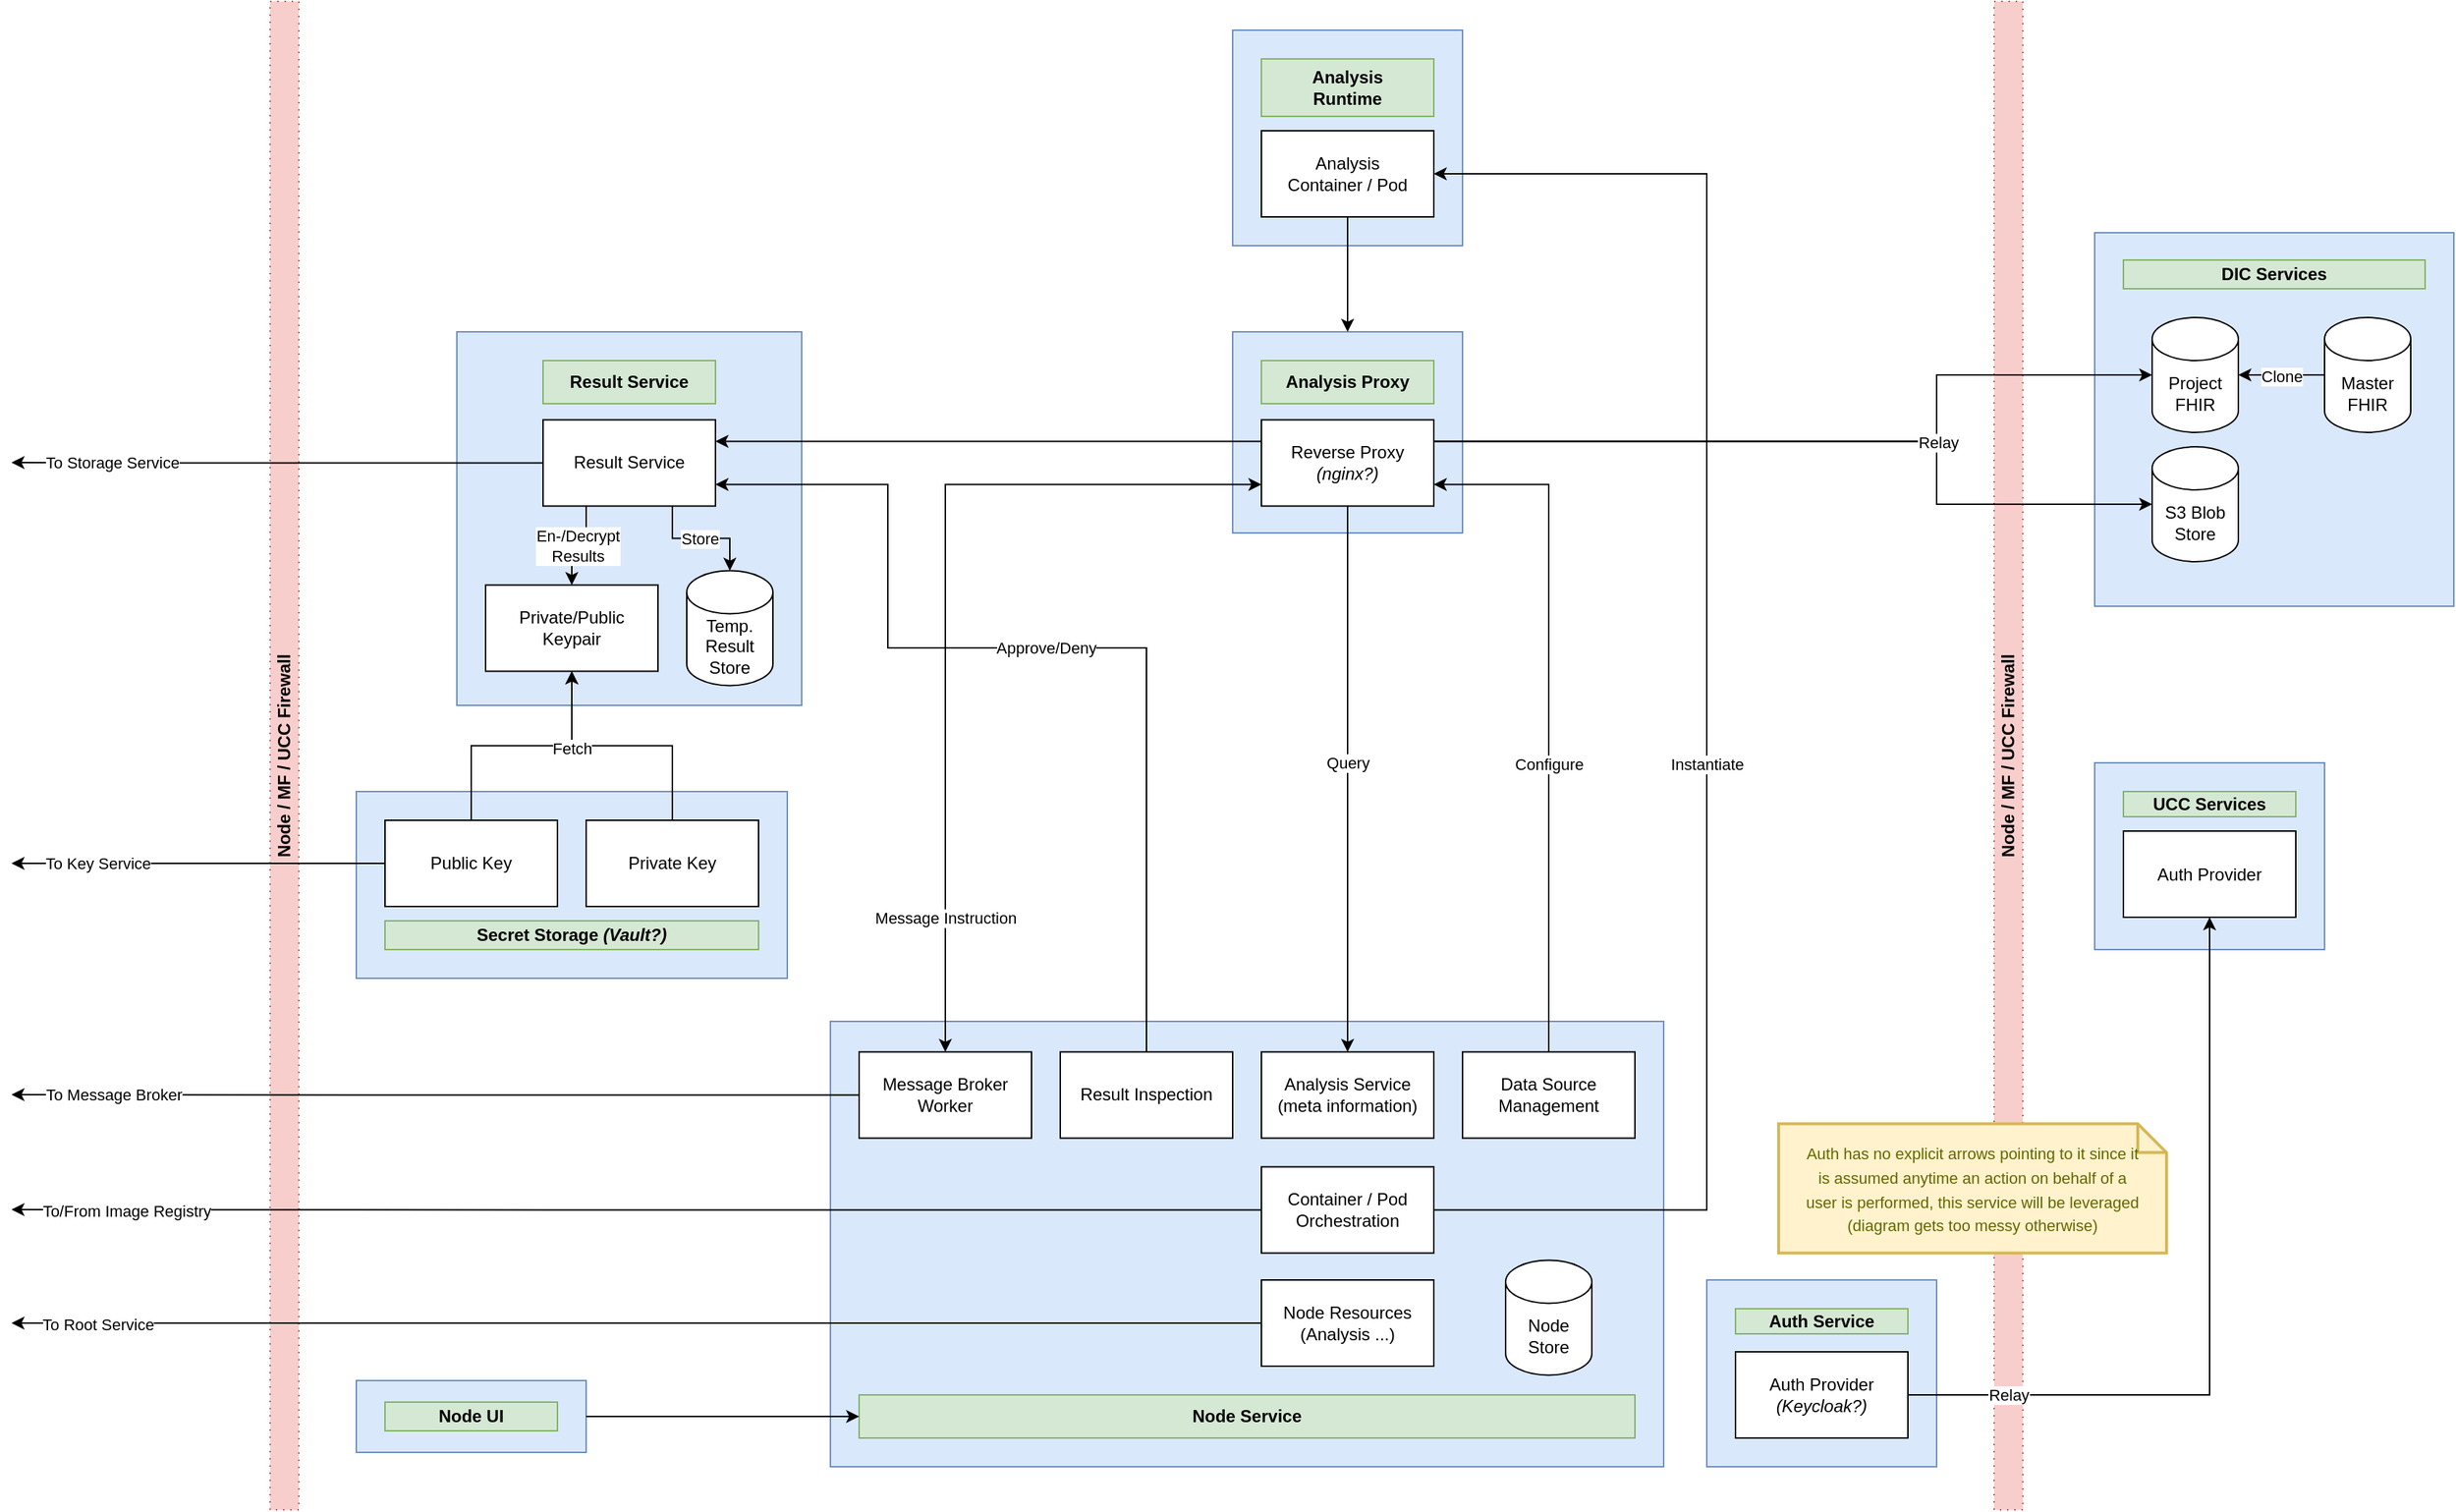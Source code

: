 <mxfile version="22.1.2" type="device">
  <diagram name="Seite-1" id="8FfNwaLF1_TE5Wndri5R">
    <mxGraphModel dx="2620" dy="1099" grid="1" gridSize="10" guides="1" tooltips="1" connect="1" arrows="1" fold="1" page="1" pageScale="1" pageWidth="827" pageHeight="1169" math="0" shadow="0">
      <root>
        <mxCell id="0" />
        <mxCell id="1" parent="0" />
        <mxCell id="DtJ4VASeig7Ck1r89viF-78" value="Node / MF / UCC Firewall" style="rounded=0;whiteSpace=wrap;html=1;fillColor=#f8cecc;strokeColor=#b85450;dashed=1;dashPattern=1 4;fontStyle=1;horizontal=0;" parent="1" vertex="1">
          <mxGeometry x="-200" y="40" width="20" height="1050" as="geometry" />
        </mxCell>
        <mxCell id="DtJ4VASeig7Ck1r89viF-75" value="" style="rounded=0;whiteSpace=wrap;html=1;fillColor=#dae8fc;strokeColor=#6c8ebf;" parent="1" vertex="1">
          <mxGeometry x="190" y="750" width="580" height="310" as="geometry" />
        </mxCell>
        <mxCell id="DtJ4VASeig7Ck1r89viF-49" value="Node / MF / UCC Firewall" style="rounded=0;whiteSpace=wrap;html=1;fillColor=#f8cecc;strokeColor=#b85450;dashed=1;dashPattern=1 4;fontStyle=1;horizontal=0;" parent="1" vertex="1">
          <mxGeometry x="1000" y="40" width="20" height="1050" as="geometry" />
        </mxCell>
        <mxCell id="DtJ4VASeig7Ck1r89viF-48" value="" style="rounded=0;whiteSpace=wrap;html=1;fillColor=#dae8fc;strokeColor=#6c8ebf;" parent="1" vertex="1">
          <mxGeometry x="1070" y="570" width="160" height="130" as="geometry" />
        </mxCell>
        <mxCell id="DtJ4VASeig7Ck1r89viF-10" value="" style="rounded=0;whiteSpace=wrap;html=1;fillColor=#dae8fc;strokeColor=#6c8ebf;" parent="1" vertex="1">
          <mxGeometry x="1070" y="201" width="250" height="260" as="geometry" />
        </mxCell>
        <mxCell id="DtJ4VASeig7Ck1r89viF-6" value="" style="rounded=0;whiteSpace=wrap;html=1;fillColor=#dae8fc;strokeColor=#6c8ebf;" parent="1" vertex="1">
          <mxGeometry x="-70" y="270" width="240" height="260" as="geometry" />
        </mxCell>
        <mxCell id="DtJ4VASeig7Ck1r89viF-4" value="" style="rounded=0;whiteSpace=wrap;html=1;fillColor=#dae8fc;strokeColor=#6c8ebf;" parent="1" vertex="1">
          <mxGeometry x="-140" y="1000" width="160" height="50" as="geometry" />
        </mxCell>
        <mxCell id="DtJ4VASeig7Ck1r89viF-1" value="" style="rounded=0;whiteSpace=wrap;html=1;fillColor=#dae8fc;strokeColor=#6c8ebf;" parent="1" vertex="1">
          <mxGeometry x="-140" y="590" width="300" height="130" as="geometry" />
        </mxCell>
        <mxCell id="DtJ4VASeig7Ck1r89viF-3" value="Node UI" style="rounded=0;whiteSpace=wrap;html=1;fillColor=#d5e8d4;strokeColor=#82b366;fontStyle=1" parent="1" vertex="1">
          <mxGeometry x="-120" y="1015" width="120" height="20" as="geometry" />
        </mxCell>
        <mxCell id="DtJ4VASeig7Ck1r89viF-5" value="Result Service" style="rounded=0;whiteSpace=wrap;html=1;fillColor=#d5e8d4;strokeColor=#82b366;fontStyle=1" parent="1" vertex="1">
          <mxGeometry x="-10" y="290" width="120" height="30" as="geometry" />
        </mxCell>
        <mxCell id="DtJ4VASeig7Ck1r89viF-7" value="" style="rounded=0;whiteSpace=wrap;html=1;fillColor=#dae8fc;strokeColor=#6c8ebf;" parent="1" vertex="1">
          <mxGeometry x="470" y="270" width="160" height="140" as="geometry" />
        </mxCell>
        <mxCell id="DtJ4VASeig7Ck1r89viF-28" style="edgeStyle=orthogonalEdgeStyle;rounded=0;orthogonalLoop=1;jettySize=auto;html=1;exitX=1;exitY=0.25;exitDx=0;exitDy=0;entryX=0;entryY=0.5;entryDx=0;entryDy=0;entryPerimeter=0;" parent="1" source="DtJ4VASeig7Ck1r89viF-8" target="DtJ4VASeig7Ck1r89viF-14" edge="1">
          <mxGeometry relative="1" as="geometry">
            <Array as="points">
              <mxPoint x="960" y="346" />
              <mxPoint x="960" y="300" />
            </Array>
          </mxGeometry>
        </mxCell>
        <mxCell id="fZq8bHVgXu94vc_yzSLM-9" style="edgeStyle=orthogonalEdgeStyle;rounded=0;orthogonalLoop=1;jettySize=auto;html=1;exitX=0;exitY=0.25;exitDx=0;exitDy=0;entryX=1;entryY=0.25;entryDx=0;entryDy=0;" edge="1" parent="1" source="DtJ4VASeig7Ck1r89viF-8" target="DtJ4VASeig7Ck1r89viF-34">
          <mxGeometry relative="1" as="geometry" />
        </mxCell>
        <mxCell id="fZq8bHVgXu94vc_yzSLM-13" style="edgeStyle=orthogonalEdgeStyle;rounded=0;orthogonalLoop=1;jettySize=auto;html=1;exitX=0.5;exitY=1;exitDx=0;exitDy=0;" edge="1" parent="1" source="DtJ4VASeig7Ck1r89viF-8" target="sIKSCeT7I22xQpzKNS8F-3">
          <mxGeometry relative="1" as="geometry" />
        </mxCell>
        <mxCell id="fZq8bHVgXu94vc_yzSLM-14" value="Query" style="edgeLabel;html=1;align=center;verticalAlign=middle;resizable=0;points=[];" vertex="1" connectable="0" parent="fZq8bHVgXu94vc_yzSLM-13">
          <mxGeometry x="-0.028" relative="1" as="geometry">
            <mxPoint y="-6" as="offset" />
          </mxGeometry>
        </mxCell>
        <mxCell id="fZq8bHVgXu94vc_yzSLM-22" style="edgeStyle=orthogonalEdgeStyle;rounded=0;orthogonalLoop=1;jettySize=auto;html=1;exitX=0;exitY=0.75;exitDx=0;exitDy=0;startArrow=classic;startFill=1;" edge="1" parent="1" source="DtJ4VASeig7Ck1r89viF-8" target="fZq8bHVgXu94vc_yzSLM-18">
          <mxGeometry relative="1" as="geometry" />
        </mxCell>
        <mxCell id="fZq8bHVgXu94vc_yzSLM-23" value="Message Instruction" style="edgeLabel;html=1;align=center;verticalAlign=middle;resizable=0;points=[];" vertex="1" connectable="0" parent="fZq8bHVgXu94vc_yzSLM-22">
          <mxGeometry x="0.155" y="-1" relative="1" as="geometry">
            <mxPoint x="1" y="166" as="offset" />
          </mxGeometry>
        </mxCell>
        <mxCell id="DtJ4VASeig7Ck1r89viF-8" value="&lt;span style=&quot;font-weight: 400;&quot;&gt;Reverse Proxy&lt;br&gt;&lt;i&gt;(nginx?)&lt;/i&gt;&lt;br&gt;&lt;/span&gt;" style="rounded=0;whiteSpace=wrap;html=1;fontStyle=1" parent="1" vertex="1">
          <mxGeometry x="490" y="331.25" width="120" height="60" as="geometry" />
        </mxCell>
        <mxCell id="DtJ4VASeig7Ck1r89viF-11" value="DIC Services" style="rounded=0;whiteSpace=wrap;html=1;fillColor=#d5e8d4;strokeColor=#82b366;fontStyle=1" parent="1" vertex="1">
          <mxGeometry x="1090" y="220" width="210" height="20" as="geometry" />
        </mxCell>
        <mxCell id="DtJ4VASeig7Ck1r89viF-12" value="Master&lt;br&gt;FHIR" style="shape=cylinder3;whiteSpace=wrap;html=1;boundedLbl=1;backgroundOutline=1;size=15;" parent="1" vertex="1">
          <mxGeometry x="1230" y="260" width="60" height="80" as="geometry" />
        </mxCell>
        <mxCell id="DtJ4VASeig7Ck1r89viF-14" value="Project&lt;br&gt;FHIR" style="shape=cylinder3;whiteSpace=wrap;html=1;boundedLbl=1;backgroundOutline=1;size=15;" parent="1" vertex="1">
          <mxGeometry x="1110" y="260" width="60" height="80" as="geometry" />
        </mxCell>
        <mxCell id="DtJ4VASeig7Ck1r89viF-15" value="S3 Blob&lt;br&gt;Store" style="shape=cylinder3;whiteSpace=wrap;html=1;boundedLbl=1;backgroundOutline=1;size=15;" parent="1" vertex="1">
          <mxGeometry x="1110" y="350" width="60" height="80" as="geometry" />
        </mxCell>
        <mxCell id="DtJ4VASeig7Ck1r89viF-16" style="edgeStyle=orthogonalEdgeStyle;rounded=0;orthogonalLoop=1;jettySize=auto;html=1;exitX=0;exitY=0.5;exitDx=0;exitDy=0;exitPerimeter=0;entryX=1;entryY=0.5;entryDx=0;entryDy=0;entryPerimeter=0;" parent="1" source="DtJ4VASeig7Ck1r89viF-12" target="DtJ4VASeig7Ck1r89viF-14" edge="1">
          <mxGeometry relative="1" as="geometry" />
        </mxCell>
        <mxCell id="DtJ4VASeig7Ck1r89viF-18" value="Clone" style="edgeLabel;html=1;align=center;verticalAlign=middle;resizable=0;points=[];" parent="DtJ4VASeig7Ck1r89viF-16" vertex="1" connectable="0">
          <mxGeometry x="0.013" y="1" relative="1" as="geometry">
            <mxPoint as="offset" />
          </mxGeometry>
        </mxCell>
        <mxCell id="DtJ4VASeig7Ck1r89viF-19" value="" style="rounded=0;whiteSpace=wrap;html=1;fillColor=#dae8fc;strokeColor=#6c8ebf;" parent="1" vertex="1">
          <mxGeometry x="470" y="60" width="160" height="150" as="geometry" />
        </mxCell>
        <mxCell id="DtJ4VASeig7Ck1r89viF-20" value="Analysis&lt;br&gt;Runtime" style="rounded=0;whiteSpace=wrap;html=1;fillColor=#d5e8d4;strokeColor=#82b366;fontStyle=1" parent="1" vertex="1">
          <mxGeometry x="490" y="80" width="120" height="40" as="geometry" />
        </mxCell>
        <mxCell id="fZq8bHVgXu94vc_yzSLM-10" style="edgeStyle=orthogonalEdgeStyle;rounded=0;orthogonalLoop=1;jettySize=auto;html=1;exitX=0.5;exitY=1;exitDx=0;exitDy=0;" edge="1" parent="1" source="DtJ4VASeig7Ck1r89viF-21" target="DtJ4VASeig7Ck1r89viF-7">
          <mxGeometry relative="1" as="geometry" />
        </mxCell>
        <mxCell id="DtJ4VASeig7Ck1r89viF-21" value="Analysis &lt;br&gt;Container / Pod" style="rounded=0;whiteSpace=wrap;html=1;" parent="1" vertex="1">
          <mxGeometry x="490" y="130" width="120" height="60" as="geometry" />
        </mxCell>
        <mxCell id="DtJ4VASeig7Ck1r89viF-30" style="edgeStyle=orthogonalEdgeStyle;rounded=0;orthogonalLoop=1;jettySize=auto;html=1;exitX=1;exitY=0.25;exitDx=0;exitDy=0;entryX=0;entryY=0.5;entryDx=0;entryDy=0;entryPerimeter=0;" parent="1" source="DtJ4VASeig7Ck1r89viF-8" target="DtJ4VASeig7Ck1r89viF-15" edge="1">
          <mxGeometry relative="1" as="geometry">
            <Array as="points">
              <mxPoint x="960" y="346" />
              <mxPoint x="960" y="390" />
            </Array>
          </mxGeometry>
        </mxCell>
        <mxCell id="fZq8bHVgXu94vc_yzSLM-17" value="Relay" style="edgeLabel;html=1;align=center;verticalAlign=middle;resizable=0;points=[];" vertex="1" connectable="0" parent="DtJ4VASeig7Ck1r89viF-30">
          <mxGeometry x="0.208" y="-1" relative="1" as="geometry">
            <mxPoint x="22" y="-1" as="offset" />
          </mxGeometry>
        </mxCell>
        <mxCell id="DtJ4VASeig7Ck1r89viF-32" value="Analysis Proxy" style="rounded=0;whiteSpace=wrap;html=1;fillColor=#d5e8d4;strokeColor=#82b366;fontStyle=1" parent="1" vertex="1">
          <mxGeometry x="490" y="290" width="120" height="30" as="geometry" />
        </mxCell>
        <mxCell id="DtJ4VASeig7Ck1r89viF-52" style="edgeStyle=orthogonalEdgeStyle;rounded=0;orthogonalLoop=1;jettySize=auto;html=1;exitX=0.5;exitY=0;exitDx=0;exitDy=0;entryX=0.5;entryY=1;entryDx=0;entryDy=0;" parent="1" source="DtJ4VASeig7Ck1r89viF-33" target="DtJ4VASeig7Ck1r89viF-36" edge="1">
          <mxGeometry relative="1" as="geometry">
            <mxPoint x="10" y="521.25" as="targetPoint" />
          </mxGeometry>
        </mxCell>
        <mxCell id="DtJ4VASeig7Ck1r89viF-33" value="Private Key" style="rounded=0;whiteSpace=wrap;html=1;" parent="1" vertex="1">
          <mxGeometry x="20" y="610" width="120" height="60" as="geometry" />
        </mxCell>
        <mxCell id="DtJ4VASeig7Ck1r89viF-39" style="edgeStyle=orthogonalEdgeStyle;rounded=0;orthogonalLoop=1;jettySize=auto;html=1;exitX=0.25;exitY=1;exitDx=0;exitDy=0;" parent="1" source="DtJ4VASeig7Ck1r89viF-34" target="DtJ4VASeig7Ck1r89viF-36" edge="1">
          <mxGeometry relative="1" as="geometry" />
        </mxCell>
        <mxCell id="DtJ4VASeig7Ck1r89viF-40" value="En-/Decrypt&lt;br&gt;Results" style="edgeLabel;html=1;align=center;verticalAlign=middle;resizable=0;points=[];" parent="DtJ4VASeig7Ck1r89viF-39" vertex="1" connectable="0">
          <mxGeometry x="0.031" relative="1" as="geometry">
            <mxPoint as="offset" />
          </mxGeometry>
        </mxCell>
        <mxCell id="DtJ4VASeig7Ck1r89viF-63" style="edgeStyle=orthogonalEdgeStyle;rounded=0;orthogonalLoop=1;jettySize=auto;html=1;exitX=0;exitY=0.5;exitDx=0;exitDy=0;" parent="1" source="DtJ4VASeig7Ck1r89viF-34" edge="1">
          <mxGeometry relative="1" as="geometry">
            <mxPoint x="-380" y="361" as="targetPoint" />
          </mxGeometry>
        </mxCell>
        <mxCell id="DtJ4VASeig7Ck1r89viF-64" value="To Storage Service" style="edgeLabel;html=1;align=center;verticalAlign=middle;resizable=0;points=[];" parent="DtJ4VASeig7Ck1r89viF-63" vertex="1" connectable="0">
          <mxGeometry x="0.004" y="2" relative="1" as="geometry">
            <mxPoint x="-114" y="-3" as="offset" />
          </mxGeometry>
        </mxCell>
        <mxCell id="fZq8bHVgXu94vc_yzSLM-5" style="edgeStyle=orthogonalEdgeStyle;rounded=0;orthogonalLoop=1;jettySize=auto;html=1;exitX=0.75;exitY=1;exitDx=0;exitDy=0;" edge="1" parent="1" source="DtJ4VASeig7Ck1r89viF-34" target="fZq8bHVgXu94vc_yzSLM-2">
          <mxGeometry relative="1" as="geometry" />
        </mxCell>
        <mxCell id="fZq8bHVgXu94vc_yzSLM-6" value="Store" style="edgeLabel;html=1;align=center;verticalAlign=middle;resizable=0;points=[];" vertex="1" connectable="0" parent="fZq8bHVgXu94vc_yzSLM-5">
          <mxGeometry x="-0.022" relative="1" as="geometry">
            <mxPoint as="offset" />
          </mxGeometry>
        </mxCell>
        <mxCell id="DtJ4VASeig7Ck1r89viF-34" value="Result Service" style="rounded=0;whiteSpace=wrap;html=1;" parent="1" vertex="1">
          <mxGeometry x="-10" y="331.25" width="120" height="60" as="geometry" />
        </mxCell>
        <mxCell id="DtJ4VASeig7Ck1r89viF-36" value="Private/Public&lt;br&gt;Keypair" style="rounded=0;whiteSpace=wrap;html=1;" parent="1" vertex="1">
          <mxGeometry x="-50" y="446.25" width="120" height="60" as="geometry" />
        </mxCell>
        <mxCell id="DtJ4VASeig7Ck1r89viF-45" value="UCC Services" style="rounded=0;whiteSpace=wrap;html=1;fillColor=#d5e8d4;strokeColor=#82b366;fontStyle=1" parent="1" vertex="1">
          <mxGeometry x="1090" y="590" width="120" height="17.5" as="geometry" />
        </mxCell>
        <mxCell id="DtJ4VASeig7Ck1r89viF-47" value="&lt;span style=&quot;font-weight: 400;&quot;&gt;Auth Provider&lt;/span&gt;" style="rounded=0;whiteSpace=wrap;html=1;fontStyle=1" parent="1" vertex="1">
          <mxGeometry x="1090" y="617.5" width="120" height="60" as="geometry" />
        </mxCell>
        <mxCell id="DtJ4VASeig7Ck1r89viF-51" style="edgeStyle=orthogonalEdgeStyle;rounded=0;orthogonalLoop=1;jettySize=auto;html=1;exitX=0.5;exitY=0;exitDx=0;exitDy=0;entryX=0.5;entryY=1;entryDx=0;entryDy=0;" parent="1" source="DtJ4VASeig7Ck1r89viF-50" target="DtJ4VASeig7Ck1r89viF-36" edge="1">
          <mxGeometry relative="1" as="geometry" />
        </mxCell>
        <mxCell id="DtJ4VASeig7Ck1r89viF-53" value="Fetch" style="edgeLabel;html=1;align=center;verticalAlign=middle;resizable=0;points=[];" parent="DtJ4VASeig7Ck1r89viF-51" vertex="1" connectable="0">
          <mxGeometry x="0.309" y="-1" relative="1" as="geometry">
            <mxPoint x="8" y="1" as="offset" />
          </mxGeometry>
        </mxCell>
        <mxCell id="DtJ4VASeig7Ck1r89viF-54" style="edgeStyle=orthogonalEdgeStyle;rounded=0;orthogonalLoop=1;jettySize=auto;html=1;exitX=0;exitY=0.5;exitDx=0;exitDy=0;" parent="1" source="DtJ4VASeig7Ck1r89viF-50" edge="1">
          <mxGeometry relative="1" as="geometry">
            <mxPoint x="-380" y="640" as="targetPoint" />
          </mxGeometry>
        </mxCell>
        <mxCell id="DtJ4VASeig7Ck1r89viF-55" value="To Key Service" style="edgeLabel;html=1;align=center;verticalAlign=middle;resizable=0;points=[];" parent="DtJ4VASeig7Ck1r89viF-54" vertex="1" connectable="0">
          <mxGeometry x="-0.001" y="2" relative="1" as="geometry">
            <mxPoint x="-71" y="-3" as="offset" />
          </mxGeometry>
        </mxCell>
        <mxCell id="DtJ4VASeig7Ck1r89viF-50" value="Public Key" style="rounded=0;whiteSpace=wrap;html=1;" parent="1" vertex="1">
          <mxGeometry x="-120" y="610" width="120" height="60" as="geometry" />
        </mxCell>
        <mxCell id="DtJ4VASeig7Ck1r89viF-56" value="Secret Storage &lt;i&gt;(Vault?)&lt;/i&gt;" style="rounded=0;whiteSpace=wrap;html=1;fillColor=#d5e8d4;strokeColor=#82b366;fontStyle=1" parent="1" vertex="1">
          <mxGeometry x="-120" y="680" width="260" height="20" as="geometry" />
        </mxCell>
        <mxCell id="DtJ4VASeig7Ck1r89viF-57" value="" style="rounded=0;whiteSpace=wrap;html=1;fillColor=#dae8fc;strokeColor=#6c8ebf;perimeterSpacing=0;strokeWidth=1;" parent="1" vertex="1">
          <mxGeometry x="800" y="930" width="160" height="130" as="geometry" />
        </mxCell>
        <mxCell id="DtJ4VASeig7Ck1r89viF-58" value="Auth Service" style="rounded=0;whiteSpace=wrap;html=1;fillColor=#d5e8d4;strokeColor=#82b366;fontStyle=1" parent="1" vertex="1">
          <mxGeometry x="820" y="950" width="120" height="17.5" as="geometry" />
        </mxCell>
        <mxCell id="DtJ4VASeig7Ck1r89viF-60" style="edgeStyle=orthogonalEdgeStyle;rounded=0;orthogonalLoop=1;jettySize=auto;html=1;exitX=1;exitY=0.5;exitDx=0;exitDy=0;" parent="1" source="DtJ4VASeig7Ck1r89viF-59" target="DtJ4VASeig7Ck1r89viF-47" edge="1">
          <mxGeometry relative="1" as="geometry">
            <mxPoint x="980" y="907.5" as="sourcePoint" />
          </mxGeometry>
        </mxCell>
        <mxCell id="DtJ4VASeig7Ck1r89viF-61" value="Relay" style="edgeLabel;html=1;align=center;verticalAlign=middle;resizable=0;points=[];" parent="DtJ4VASeig7Ck1r89viF-60" vertex="1" connectable="0">
          <mxGeometry x="-0.011" y="-1" relative="1" as="geometry">
            <mxPoint x="-141" y="58" as="offset" />
          </mxGeometry>
        </mxCell>
        <mxCell id="DtJ4VASeig7Ck1r89viF-59" value="&lt;span style=&quot;font-weight: 400;&quot;&gt;Auth Provider&lt;br&gt;&lt;i&gt;(Keycloak?)&lt;/i&gt;&lt;br&gt;&lt;/span&gt;" style="rounded=0;whiteSpace=wrap;html=1;fontStyle=1" parent="1" vertex="1">
          <mxGeometry x="820" y="980" width="120" height="60" as="geometry" />
        </mxCell>
        <mxCell id="DtJ4VASeig7Ck1r89viF-68" style="edgeStyle=orthogonalEdgeStyle;rounded=0;orthogonalLoop=1;jettySize=auto;html=1;exitX=0;exitY=0.5;exitDx=0;exitDy=0;" parent="1" source="DtJ4VASeig7Ck1r89viF-65" edge="1">
          <mxGeometry relative="1" as="geometry">
            <mxPoint x="-380" y="881" as="targetPoint" />
          </mxGeometry>
        </mxCell>
        <mxCell id="DtJ4VASeig7Ck1r89viF-69" value="To/From Image Registry" style="edgeLabel;html=1;align=center;verticalAlign=middle;resizable=0;points=[];" parent="DtJ4VASeig7Ck1r89viF-68" vertex="1" connectable="0">
          <mxGeometry x="0.004" y="1" relative="1" as="geometry">
            <mxPoint x="-353" y="-1" as="offset" />
          </mxGeometry>
        </mxCell>
        <mxCell id="fZq8bHVgXu94vc_yzSLM-19" style="edgeStyle=orthogonalEdgeStyle;rounded=0;orthogonalLoop=1;jettySize=auto;html=1;exitX=1;exitY=0.5;exitDx=0;exitDy=0;entryX=1;entryY=0.5;entryDx=0;entryDy=0;" edge="1" parent="1" source="DtJ4VASeig7Ck1r89viF-65" target="DtJ4VASeig7Ck1r89viF-21">
          <mxGeometry relative="1" as="geometry">
            <Array as="points">
              <mxPoint x="800" y="881" />
              <mxPoint x="800" y="160" />
            </Array>
          </mxGeometry>
        </mxCell>
        <mxCell id="fZq8bHVgXu94vc_yzSLM-20" value="Instantiate" style="edgeLabel;html=1;align=center;verticalAlign=middle;resizable=0;points=[];" vertex="1" connectable="0" parent="fZq8bHVgXu94vc_yzSLM-19">
          <mxGeometry x="-0.108" y="4" relative="1" as="geometry">
            <mxPoint x="4" y="-10" as="offset" />
          </mxGeometry>
        </mxCell>
        <mxCell id="DtJ4VASeig7Ck1r89viF-65" value="Container /&amp;nbsp;Pod&lt;br&gt;Orchestration" style="rounded=0;whiteSpace=wrap;html=1;" parent="1" vertex="1">
          <mxGeometry x="490" y="851.25" width="120" height="60" as="geometry" />
        </mxCell>
        <mxCell id="fZq8bHVgXu94vc_yzSLM-3" style="edgeStyle=orthogonalEdgeStyle;rounded=0;orthogonalLoop=1;jettySize=auto;html=1;exitX=0.5;exitY=0;exitDx=0;exitDy=0;entryX=1;entryY=0.75;entryDx=0;entryDy=0;" edge="1" parent="1" source="DtJ4VASeig7Ck1r89viF-70" target="DtJ4VASeig7Ck1r89viF-34">
          <mxGeometry relative="1" as="geometry">
            <Array as="points">
              <mxPoint x="410" y="490" />
              <mxPoint x="230" y="490" />
              <mxPoint x="230" y="376" />
            </Array>
          </mxGeometry>
        </mxCell>
        <mxCell id="fZq8bHVgXu94vc_yzSLM-4" value="Approve/Deny" style="edgeLabel;html=1;align=center;verticalAlign=middle;resizable=0;points=[];" vertex="1" connectable="0" parent="fZq8bHVgXu94vc_yzSLM-3">
          <mxGeometry x="-0.331" y="2" relative="1" as="geometry">
            <mxPoint x="-68" y="-49" as="offset" />
          </mxGeometry>
        </mxCell>
        <mxCell id="DtJ4VASeig7Ck1r89viF-70" value="Result Inspection" style="rounded=0;whiteSpace=wrap;html=1;" parent="1" vertex="1">
          <mxGeometry x="350" y="771.25" width="120" height="60" as="geometry" />
        </mxCell>
        <mxCell id="DtJ4VASeig7Ck1r89viF-79" style="edgeStyle=orthogonalEdgeStyle;rounded=0;orthogonalLoop=1;jettySize=auto;html=1;exitX=0;exitY=0.5;exitDx=0;exitDy=0;" parent="1" source="DtJ4VASeig7Ck1r89viF-74" edge="1">
          <mxGeometry relative="1" as="geometry">
            <mxPoint x="-380" y="960" as="targetPoint" />
          </mxGeometry>
        </mxCell>
        <mxCell id="DtJ4VASeig7Ck1r89viF-80" value="To Root Service" style="edgeLabel;html=1;align=center;verticalAlign=middle;resizable=0;points=[];" parent="DtJ4VASeig7Ck1r89viF-79" vertex="1" connectable="0">
          <mxGeometry x="0.004" y="1" relative="1" as="geometry">
            <mxPoint x="-374" y="-1" as="offset" />
          </mxGeometry>
        </mxCell>
        <mxCell id="DtJ4VASeig7Ck1r89viF-74" value="Node Resources&lt;br&gt;(Analysis ...)" style="rounded=0;whiteSpace=wrap;html=1;" parent="1" vertex="1">
          <mxGeometry x="490" y="930" width="120" height="60" as="geometry" />
        </mxCell>
        <mxCell id="fZq8bHVgXu94vc_yzSLM-15" style="edgeStyle=orthogonalEdgeStyle;rounded=0;orthogonalLoop=1;jettySize=auto;html=1;exitX=0.5;exitY=0;exitDx=0;exitDy=0;entryX=1;entryY=0.75;entryDx=0;entryDy=0;" edge="1" parent="1" source="DtJ4VASeig7Ck1r89viF-83" target="DtJ4VASeig7Ck1r89viF-8">
          <mxGeometry relative="1" as="geometry" />
        </mxCell>
        <mxCell id="fZq8bHVgXu94vc_yzSLM-16" value="Configure" style="edgeLabel;html=1;align=center;verticalAlign=middle;resizable=0;points=[];" vertex="1" connectable="0" parent="fZq8bHVgXu94vc_yzSLM-15">
          <mxGeometry x="-0.236" y="-1" relative="1" as="geometry">
            <mxPoint x="-1" y="-19" as="offset" />
          </mxGeometry>
        </mxCell>
        <mxCell id="DtJ4VASeig7Ck1r89viF-83" value="Data Source&lt;br&gt;Management" style="rounded=0;whiteSpace=wrap;html=1;" parent="1" vertex="1">
          <mxGeometry x="630" y="771.25" width="120" height="60" as="geometry" />
        </mxCell>
        <mxCell id="sIKSCeT7I22xQpzKNS8F-1" value="&lt;font style=&quot;font-size: 11px;&quot;&gt;Auth has no explicit arrows pointing to it since it is assumed anytime an action on behalf of a user is performed, this service will be leveraged (diagram gets too messy otherwise)&lt;/font&gt;" style="shape=note;strokeWidth=2;fontSize=14;size=20;whiteSpace=wrap;html=1;fillColor=#fff2cc;strokeColor=#d6b656;fontColor=#666600;spacing=0;spacingTop=2;spacingBottom=2;spacingLeft=20;spacingRight=20;" parent="1" vertex="1">
          <mxGeometry x="850" y="821.25" width="270" height="90" as="geometry" />
        </mxCell>
        <mxCell id="sIKSCeT7I22xQpzKNS8F-3" value="Analysis Service&lt;br&gt;(meta information)" style="rounded=0;whiteSpace=wrap;html=1;" parent="1" vertex="1">
          <mxGeometry x="490" y="771.25" width="120" height="60" as="geometry" />
        </mxCell>
        <mxCell id="qbwTLSbYvABYznYK_Hzv-3" value="&lt;b&gt;Node Service&lt;/b&gt;" style="rounded=0;whiteSpace=wrap;html=1;fillColor=#d5e8d4;strokeColor=#82b366;" parent="1" vertex="1">
          <mxGeometry x="210" y="1010" width="540" height="30" as="geometry" />
        </mxCell>
        <mxCell id="qbwTLSbYvABYznYK_Hzv-6" style="edgeStyle=orthogonalEdgeStyle;rounded=0;orthogonalLoop=1;jettySize=auto;html=1;exitX=1;exitY=0.5;exitDx=0;exitDy=0;entryX=0;entryY=0.5;entryDx=0;entryDy=0;" parent="1" source="DtJ4VASeig7Ck1r89viF-4" target="qbwTLSbYvABYznYK_Hzv-3" edge="1">
          <mxGeometry relative="1" as="geometry" />
        </mxCell>
        <mxCell id="fZq8bHVgXu94vc_yzSLM-2" value="Temp.&lt;br&gt;Result&lt;br&gt;Store" style="shape=cylinder3;whiteSpace=wrap;html=1;boundedLbl=1;backgroundOutline=1;size=15;" vertex="1" parent="1">
          <mxGeometry x="90" y="436.25" width="60" height="80" as="geometry" />
        </mxCell>
        <mxCell id="fZq8bHVgXu94vc_yzSLM-25" style="edgeStyle=orthogonalEdgeStyle;rounded=0;orthogonalLoop=1;jettySize=auto;html=1;exitX=0;exitY=0.5;exitDx=0;exitDy=0;" edge="1" parent="1" source="fZq8bHVgXu94vc_yzSLM-18">
          <mxGeometry relative="1" as="geometry">
            <mxPoint x="-380" y="801" as="targetPoint" />
          </mxGeometry>
        </mxCell>
        <mxCell id="fZq8bHVgXu94vc_yzSLM-26" value="To Message Broker" style="edgeLabel;html=1;align=center;verticalAlign=middle;resizable=0;points=[];" vertex="1" connectable="0" parent="fZq8bHVgXu94vc_yzSLM-25">
          <mxGeometry x="0.903" y="1" relative="1" as="geometry">
            <mxPoint x="42" y="-1" as="offset" />
          </mxGeometry>
        </mxCell>
        <mxCell id="fZq8bHVgXu94vc_yzSLM-18" value="Message Broker&lt;br&gt;Worker" style="rounded=0;whiteSpace=wrap;html=1;" vertex="1" parent="1">
          <mxGeometry x="210" y="771.25" width="120" height="60" as="geometry" />
        </mxCell>
        <mxCell id="fZq8bHVgXu94vc_yzSLM-21" value="Node&lt;br&gt;Store" style="shape=cylinder3;whiteSpace=wrap;html=1;boundedLbl=1;backgroundOutline=1;size=15;" vertex="1" parent="1">
          <mxGeometry x="660" y="916.25" width="60" height="80" as="geometry" />
        </mxCell>
      </root>
    </mxGraphModel>
  </diagram>
</mxfile>
